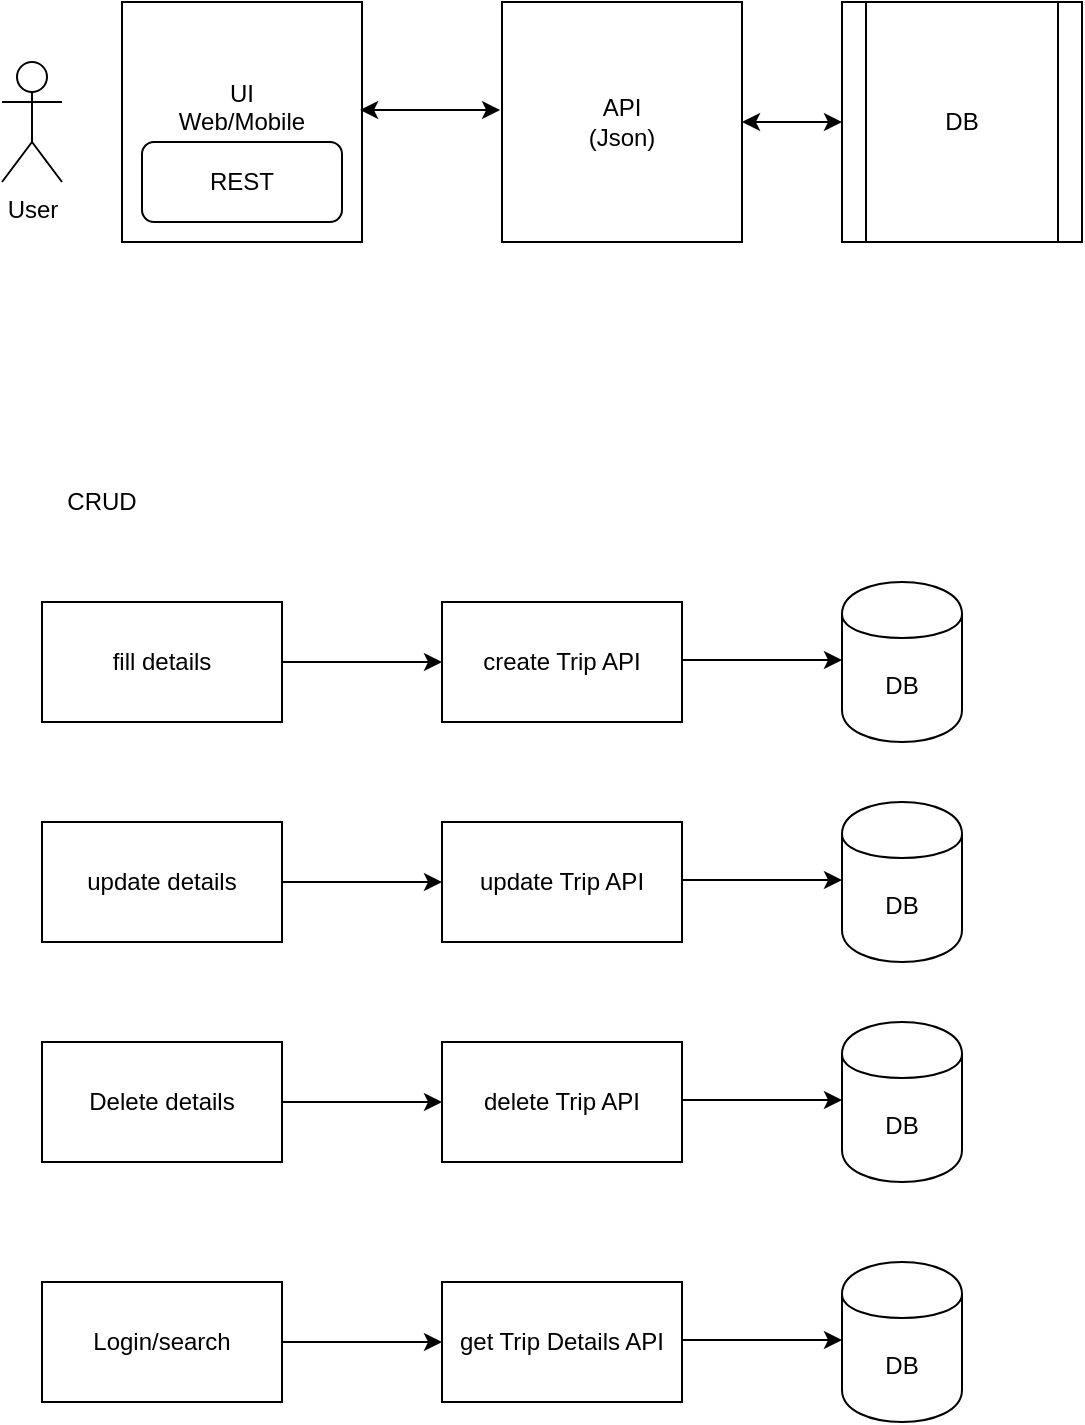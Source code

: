 <mxfile pages="1" version="11.2.4" type="github"><diagram id="f6oN-UhExGtzowfLxTgW" name="Page-1"><mxGraphModel dx="1186" dy="798" grid="1" gridSize="10" guides="1" tooltips="1" connect="1" arrows="1" fold="1" page="1" pageScale="1" pageWidth="827" pageHeight="1169" math="0" shadow="0"><root><mxCell id="0"/><mxCell id="1" parent="0"/><mxCell id="sUCTw4PZUrXjxUqWH0_Y-1" value="UI&lt;br&gt;Web/Mobile&lt;br&gt;&lt;br&gt;" style="whiteSpace=wrap;html=1;aspect=fixed;" parent="1" vertex="1"><mxGeometry x="80" y="130" width="120" height="120" as="geometry"/></mxCell><mxCell id="sUCTw4PZUrXjxUqWH0_Y-2" value="REST" style="rounded=1;whiteSpace=wrap;html=1;" parent="1" vertex="1"><mxGeometry x="90" y="200" width="100" height="40" as="geometry"/></mxCell><mxCell id="sUCTw4PZUrXjxUqWH0_Y-4" value="API&lt;br&gt;(Json)" style="whiteSpace=wrap;html=1;aspect=fixed;" parent="1" vertex="1"><mxGeometry x="270" y="130" width="120" height="120" as="geometry"/></mxCell><mxCell id="sUCTw4PZUrXjxUqWH0_Y-5" value="DB" style="shape=process;whiteSpace=wrap;html=1;backgroundOutline=1;" parent="1" vertex="1"><mxGeometry x="440" y="130" width="120" height="120" as="geometry"/></mxCell><mxCell id="sUCTw4PZUrXjxUqWH0_Y-6" value="" style="endArrow=classic;startArrow=classic;html=1;exitX=0.992;exitY=0.45;exitDx=0;exitDy=0;exitPerimeter=0;entryX=-0.008;entryY=0.45;entryDx=0;entryDy=0;entryPerimeter=0;" parent="1" source="sUCTw4PZUrXjxUqWH0_Y-1" target="sUCTw4PZUrXjxUqWH0_Y-4" edge="1"><mxGeometry width="50" height="50" relative="1" as="geometry"><mxPoint x="200" y="210" as="sourcePoint"/><mxPoint x="260" y="182" as="targetPoint"/></mxGeometry></mxCell><mxCell id="sUCTw4PZUrXjxUqWH0_Y-9" value="" style="endArrow=classic;startArrow=classic;html=1;exitX=1;exitY=0.5;exitDx=0;exitDy=0;" parent="1" source="sUCTw4PZUrXjxUqWH0_Y-4" target="sUCTw4PZUrXjxUqWH0_Y-5" edge="1"><mxGeometry width="50" height="50" relative="1" as="geometry"><mxPoint x="410" y="330" as="sourcePoint"/><mxPoint x="460" y="280" as="targetPoint"/></mxGeometry></mxCell><mxCell id="sUCTw4PZUrXjxUqWH0_Y-10" value="User" style="shape=umlActor;verticalLabelPosition=bottom;labelBackgroundColor=#ffffff;verticalAlign=top;html=1;outlineConnect=0;" parent="1" vertex="1"><mxGeometry x="20" y="160" width="30" height="60" as="geometry"/></mxCell><mxCell id="pRzr6MQ5W__Qm-V09Id4-1" value="fill details" style="rounded=0;whiteSpace=wrap;html=1;" vertex="1" parent="1"><mxGeometry x="40" y="430" width="120" height="60" as="geometry"/></mxCell><mxCell id="pRzr6MQ5W__Qm-V09Id4-2" value="" style="endArrow=classic;html=1;exitX=1;exitY=0.5;exitDx=0;exitDy=0;entryX=0;entryY=0.5;entryDx=0;entryDy=0;" edge="1" parent="1" source="pRzr6MQ5W__Qm-V09Id4-1" target="pRzr6MQ5W__Qm-V09Id4-3"><mxGeometry width="50" height="50" relative="1" as="geometry"><mxPoint x="180" y="490" as="sourcePoint"/><mxPoint x="230" y="440" as="targetPoint"/></mxGeometry></mxCell><mxCell id="pRzr6MQ5W__Qm-V09Id4-3" value="create Trip API" style="rounded=0;whiteSpace=wrap;html=1;" vertex="1" parent="1"><mxGeometry x="240" y="430" width="120" height="60" as="geometry"/></mxCell><mxCell id="pRzr6MQ5W__Qm-V09Id4-4" value="DB" style="shape=cylinder;whiteSpace=wrap;html=1;boundedLbl=1;backgroundOutline=1;" vertex="1" parent="1"><mxGeometry x="440" y="420" width="60" height="80" as="geometry"/></mxCell><mxCell id="pRzr6MQ5W__Qm-V09Id4-5" value="" style="endArrow=classic;html=1;exitX=1;exitY=0.5;exitDx=0;exitDy=0;entryX=0;entryY=0.5;entryDx=0;entryDy=0;" edge="1" parent="1"><mxGeometry width="50" height="50" relative="1" as="geometry"><mxPoint x="360" y="459" as="sourcePoint"/><mxPoint x="440" y="459" as="targetPoint"/></mxGeometry></mxCell><mxCell id="pRzr6MQ5W__Qm-V09Id4-6" value="update details" style="rounded=0;whiteSpace=wrap;html=1;" vertex="1" parent="1"><mxGeometry x="40" y="540" width="120" height="60" as="geometry"/></mxCell><mxCell id="pRzr6MQ5W__Qm-V09Id4-7" value="" style="endArrow=classic;html=1;exitX=1;exitY=0.5;exitDx=0;exitDy=0;entryX=0;entryY=0.5;entryDx=0;entryDy=0;" edge="1" parent="1" source="pRzr6MQ5W__Qm-V09Id4-6" target="pRzr6MQ5W__Qm-V09Id4-8"><mxGeometry width="50" height="50" relative="1" as="geometry"><mxPoint x="180" y="600" as="sourcePoint"/><mxPoint x="230" y="550" as="targetPoint"/></mxGeometry></mxCell><mxCell id="pRzr6MQ5W__Qm-V09Id4-8" value="update Trip API" style="rounded=0;whiteSpace=wrap;html=1;" vertex="1" parent="1"><mxGeometry x="240" y="540" width="120" height="60" as="geometry"/></mxCell><mxCell id="pRzr6MQ5W__Qm-V09Id4-9" value="DB" style="shape=cylinder;whiteSpace=wrap;html=1;boundedLbl=1;backgroundOutline=1;" vertex="1" parent="1"><mxGeometry x="440" y="530" width="60" height="80" as="geometry"/></mxCell><mxCell id="pRzr6MQ5W__Qm-V09Id4-10" value="" style="endArrow=classic;html=1;exitX=1;exitY=0.5;exitDx=0;exitDy=0;entryX=0;entryY=0.5;entryDx=0;entryDy=0;" edge="1" parent="1"><mxGeometry width="50" height="50" relative="1" as="geometry"><mxPoint x="360" y="569" as="sourcePoint"/><mxPoint x="440" y="569" as="targetPoint"/></mxGeometry></mxCell><mxCell id="pRzr6MQ5W__Qm-V09Id4-11" value="Delete details" style="rounded=0;whiteSpace=wrap;html=1;" vertex="1" parent="1"><mxGeometry x="40" y="650" width="120" height="60" as="geometry"/></mxCell><mxCell id="pRzr6MQ5W__Qm-V09Id4-12" value="" style="endArrow=classic;html=1;exitX=1;exitY=0.5;exitDx=0;exitDy=0;entryX=0;entryY=0.5;entryDx=0;entryDy=0;" edge="1" parent="1" source="pRzr6MQ5W__Qm-V09Id4-11" target="pRzr6MQ5W__Qm-V09Id4-13"><mxGeometry width="50" height="50" relative="1" as="geometry"><mxPoint x="180" y="710" as="sourcePoint"/><mxPoint x="230" y="660" as="targetPoint"/></mxGeometry></mxCell><mxCell id="pRzr6MQ5W__Qm-V09Id4-13" value="delete Trip API" style="rounded=0;whiteSpace=wrap;html=1;" vertex="1" parent="1"><mxGeometry x="240" y="650" width="120" height="60" as="geometry"/></mxCell><mxCell id="pRzr6MQ5W__Qm-V09Id4-14" value="DB" style="shape=cylinder;whiteSpace=wrap;html=1;boundedLbl=1;backgroundOutline=1;" vertex="1" parent="1"><mxGeometry x="440" y="640" width="60" height="80" as="geometry"/></mxCell><mxCell id="pRzr6MQ5W__Qm-V09Id4-15" value="" style="endArrow=classic;html=1;exitX=1;exitY=0.5;exitDx=0;exitDy=0;entryX=0;entryY=0.5;entryDx=0;entryDy=0;" edge="1" parent="1"><mxGeometry width="50" height="50" relative="1" as="geometry"><mxPoint x="360" y="679" as="sourcePoint"/><mxPoint x="440" y="679" as="targetPoint"/></mxGeometry></mxCell><mxCell id="pRzr6MQ5W__Qm-V09Id4-16" value="Login/search" style="rounded=0;whiteSpace=wrap;html=1;" vertex="1" parent="1"><mxGeometry x="40" y="770" width="120" height="60" as="geometry"/></mxCell><mxCell id="pRzr6MQ5W__Qm-V09Id4-17" value="" style="endArrow=classic;html=1;exitX=1;exitY=0.5;exitDx=0;exitDy=0;entryX=0;entryY=0.5;entryDx=0;entryDy=0;" edge="1" parent="1" source="pRzr6MQ5W__Qm-V09Id4-16" target="pRzr6MQ5W__Qm-V09Id4-18"><mxGeometry width="50" height="50" relative="1" as="geometry"><mxPoint x="180" y="830" as="sourcePoint"/><mxPoint x="230" y="780" as="targetPoint"/></mxGeometry></mxCell><mxCell id="pRzr6MQ5W__Qm-V09Id4-18" value="get Trip Details API" style="rounded=0;whiteSpace=wrap;html=1;" vertex="1" parent="1"><mxGeometry x="240" y="770" width="120" height="60" as="geometry"/></mxCell><mxCell id="pRzr6MQ5W__Qm-V09Id4-19" value="DB" style="shape=cylinder;whiteSpace=wrap;html=1;boundedLbl=1;backgroundOutline=1;" vertex="1" parent="1"><mxGeometry x="440" y="760" width="60" height="80" as="geometry"/></mxCell><mxCell id="pRzr6MQ5W__Qm-V09Id4-20" value="" style="endArrow=classic;html=1;exitX=1;exitY=0.5;exitDx=0;exitDy=0;entryX=0;entryY=0.5;entryDx=0;entryDy=0;" edge="1" parent="1"><mxGeometry width="50" height="50" relative="1" as="geometry"><mxPoint x="360" y="799" as="sourcePoint"/><mxPoint x="440" y="799" as="targetPoint"/></mxGeometry></mxCell><mxCell id="pRzr6MQ5W__Qm-V09Id4-21" value="CRUD" style="text;html=1;strokeColor=none;fillColor=none;align=center;verticalAlign=middle;whiteSpace=wrap;rounded=0;" vertex="1" parent="1"><mxGeometry x="50" y="370" width="40" height="20" as="geometry"/></mxCell></root></mxGraphModel></diagram></mxfile>